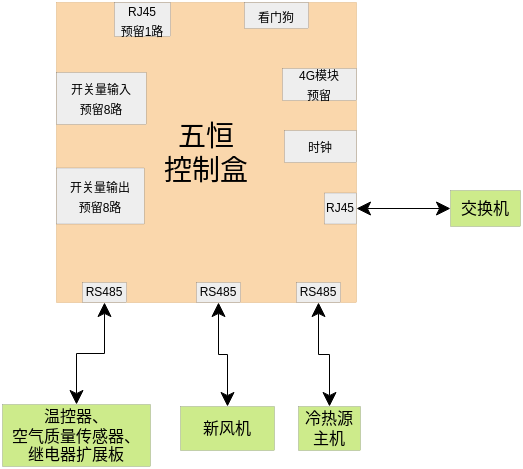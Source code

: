 <mxfile version="16.2.1" type="github">
  <diagram id="iMQK6x20kkaIyivmuXbJ" name="第 1 页">
    <mxGraphModel dx="687" dy="371" grid="1" gridSize="1" guides="1" tooltips="1" connect="1" arrows="1" fold="1" page="1" pageScale="1" pageWidth="827" pageHeight="1169" math="0" shadow="0">
      <root>
        <mxCell id="0" />
        <mxCell id="1" parent="0" />
        <mxCell id="7jzLRePLUvwEAjksfmV3-1" value="&lt;div style=&quot;font-size: 8px&quot;&gt;&lt;font style=&quot;font-size: 14px&quot;&gt;五恒&lt;/font&gt;&lt;/div&gt;&lt;div style=&quot;font-size: 8px&quot;&gt;&lt;font style=&quot;font-size: 14px&quot;&gt;控制盒&lt;/font&gt;&lt;/div&gt;" style="whiteSpace=wrap;html=1;aspect=fixed;strokeWidth=0.1;fontSize=8;fillColor=#fad7ac;strokeColor=#b46504;" parent="1" vertex="1">
          <mxGeometry x="350" y="330" width="150" height="150" as="geometry" />
        </mxCell>
        <mxCell id="cq_kMFZ_uq-HYSkm1NEV-5" value="&lt;font style=&quot;font-size: 6px;&quot;&gt;RS485&lt;/font&gt;" style="rounded=0;whiteSpace=wrap;html=1;strokeWidth=0.1;fontSize=6;fillColor=#eeeeee;strokeColor=#36393d;" vertex="1" parent="1">
          <mxGeometry x="363" y="470" width="22" height="10" as="geometry" />
        </mxCell>
        <mxCell id="cq_kMFZ_uq-HYSkm1NEV-6" value="&lt;font style=&quot;font-size: 6px;&quot;&gt;RS485&lt;/font&gt;" style="rounded=0;whiteSpace=wrap;html=1;strokeWidth=0.1;fontSize=6;fillColor=#eeeeee;strokeColor=#36393d;" vertex="1" parent="1">
          <mxGeometry x="420" y="470" width="22" height="10" as="geometry" />
        </mxCell>
        <mxCell id="cq_kMFZ_uq-HYSkm1NEV-7" value="&lt;font style=&quot;font-size: 6px;&quot;&gt;RS485&lt;/font&gt;" style="rounded=0;whiteSpace=wrap;html=1;strokeWidth=0.1;fontSize=6;fillColor=#eeeeee;strokeColor=#36393d;" vertex="1" parent="1">
          <mxGeometry x="470" y="470" width="22" height="10" as="geometry" />
        </mxCell>
        <mxCell id="7jzLRePLUvwEAjksfmV3-7" value="&lt;div style=&quot;font-size: 8px&quot;&gt;&lt;font style=&quot;font-size: 6px&quot;&gt;开关量输入&lt;/font&gt;&lt;/div&gt;&lt;div style=&quot;font-size: 8px&quot;&gt;&lt;font style=&quot;font-size: 6px&quot;&gt;预留8路&lt;br style=&quot;font-size: 8px&quot;&gt;&lt;/font&gt;&lt;/div&gt;" style="rounded=0;whiteSpace=wrap;html=1;strokeWidth=0.1;fontSize=8;fillColor=#eeeeee;strokeColor=#36393d;" parent="1" vertex="1">
          <mxGeometry x="350" y="365" width="44.85" height="26" as="geometry" />
        </mxCell>
        <mxCell id="7jzLRePLUvwEAjksfmV3-9" value="&lt;div style=&quot;font-size: 8px&quot;&gt;&lt;font style=&quot;font-size: 6px&quot;&gt;开关量输出&lt;/font&gt;&lt;/div&gt;&lt;div style=&quot;font-size: 8px&quot;&gt;&lt;font style=&quot;font-size: 6px&quot;&gt;预留8路&lt;br style=&quot;font-size: 8px&quot;&gt;&lt;/font&gt;&lt;/div&gt;" style="rounded=0;whiteSpace=wrap;html=1;strokeWidth=0.1;fontSize=8;fillColor=#eeeeee;strokeColor=#36393d;" parent="1" vertex="1">
          <mxGeometry x="350" y="412.75" width="43.85" height="28" as="geometry" />
        </mxCell>
        <mxCell id="7jzLRePLUvwEAjksfmV3-17" value="&lt;font style=&quot;font-size: 6px&quot;&gt;时钟&lt;/font&gt;" style="rounded=0;whiteSpace=wrap;html=1;strokeWidth=0.1;fontSize=8;fillColor=#eeeeee;strokeColor=#36393d;" parent="1" vertex="1">
          <mxGeometry x="464" y="394" width="36" height="16" as="geometry" />
        </mxCell>
        <mxCell id="7jzLRePLUvwEAjksfmV3-19" value="&lt;font style=&quot;font-size: 6px&quot;&gt;看门狗&lt;/font&gt;" style="rounded=0;whiteSpace=wrap;html=1;strokeWidth=0.1;fontSize=8;fillColor=#eeeeee;strokeColor=#36393d;" parent="1" vertex="1">
          <mxGeometry x="444" y="330" width="32" height="13" as="geometry" />
        </mxCell>
        <mxCell id="cq_kMFZ_uq-HYSkm1NEV-15" style="edgeStyle=orthogonalEdgeStyle;rounded=0;orthogonalLoop=1;jettySize=auto;html=1;exitX=0;exitY=0.5;exitDx=0;exitDy=0;entryX=1;entryY=0.5;entryDx=0;entryDy=0;fontSize=8;startArrow=classic;strokeWidth=0.5;" edge="1" parent="1" source="7jzLRePLUvwEAjksfmV3-22" target="cq_kMFZ_uq-HYSkm1NEV-8">
          <mxGeometry relative="1" as="geometry" />
        </mxCell>
        <mxCell id="7jzLRePLUvwEAjksfmV3-22" value="交换机" style="rounded=0;whiteSpace=wrap;html=1;strokeWidth=0.1;fontSize=8;fillColor=#cdeb8b;strokeColor=#36393d;" parent="1" vertex="1">
          <mxGeometry x="547" y="424" width="35" height="18" as="geometry" />
        </mxCell>
        <mxCell id="7jzLRePLUvwEAjksfmV3-23" value="&lt;div style=&quot;font-size: 8px&quot;&gt;&lt;font style=&quot;font-size: 6px&quot;&gt;RJ45&lt;/font&gt;&lt;/div&gt;&lt;div style=&quot;font-size: 8px&quot;&gt;&lt;font style=&quot;font-size: 6px&quot;&gt;预留1路&lt;/font&gt;&lt;br style=&quot;font-size: 8px&quot;&gt;&lt;/div&gt;" style="rounded=0;whiteSpace=wrap;html=1;strokeWidth=0.1;fontSize=8;fillColor=#eeeeee;strokeColor=#36393d;" parent="1" vertex="1">
          <mxGeometry x="379" y="330" width="28" height="17" as="geometry" />
        </mxCell>
        <mxCell id="7jzLRePLUvwEAjksfmV3-46" value="&lt;div&gt;&lt;font style=&quot;font-size: 6px&quot;&gt;4G模块&lt;/font&gt;&lt;/div&gt;&lt;div&gt;&lt;font style=&quot;font-size: 6px&quot;&gt;预留&lt;/font&gt;&lt;/div&gt;" style="rounded=0;whiteSpace=wrap;html=1;strokeWidth=0.1;fontSize=8;fillColor=#eeeeee;strokeColor=#36393d;" parent="1" vertex="1">
          <mxGeometry x="463" y="363" width="37" height="16" as="geometry" />
        </mxCell>
        <mxCell id="cq_kMFZ_uq-HYSkm1NEV-13" style="edgeStyle=orthogonalEdgeStyle;rounded=0;orthogonalLoop=1;jettySize=auto;html=1;entryX=0.5;entryY=1;entryDx=0;entryDy=0;fontSize=8;startArrow=classic;strokeWidth=0.5;" edge="1" parent="1" source="cq_kMFZ_uq-HYSkm1NEV-2" target="cq_kMFZ_uq-HYSkm1NEV-5">
          <mxGeometry relative="1" as="geometry" />
        </mxCell>
        <mxCell id="cq_kMFZ_uq-HYSkm1NEV-2" value="&lt;div&gt;温控器、&lt;/div&gt;&lt;div&gt;空气质量传感器、&lt;/div&gt;&lt;div&gt;继电器扩展板&lt;br&gt;&lt;/div&gt;" style="rounded=0;whiteSpace=wrap;html=1;strokeWidth=0.1;fontSize=8;fillColor=#cdeb8b;strokeColor=#36393d;" vertex="1" parent="1">
          <mxGeometry x="323" y="531" width="74" height="31" as="geometry" />
        </mxCell>
        <mxCell id="cq_kMFZ_uq-HYSkm1NEV-22" style="edgeStyle=orthogonalEdgeStyle;rounded=0;orthogonalLoop=1;jettySize=auto;html=1;exitX=0.5;exitY=0;exitDx=0;exitDy=0;entryX=0.5;entryY=1;entryDx=0;entryDy=0;fontSize=8;startArrow=classic;strokeWidth=0.5;" edge="1" parent="1" source="cq_kMFZ_uq-HYSkm1NEV-3" target="cq_kMFZ_uq-HYSkm1NEV-6">
          <mxGeometry relative="1" as="geometry" />
        </mxCell>
        <mxCell id="cq_kMFZ_uq-HYSkm1NEV-3" value="&lt;div style=&quot;font-size: 8px&quot;&gt;新风机&lt;/div&gt;" style="rounded=0;whiteSpace=wrap;html=1;strokeWidth=0.1;fontSize=8;fillColor=#cdeb8b;strokeColor=#36393d;" vertex="1" parent="1">
          <mxGeometry x="412" y="532" width="47" height="22" as="geometry" />
        </mxCell>
        <mxCell id="cq_kMFZ_uq-HYSkm1NEV-14" style="edgeStyle=orthogonalEdgeStyle;rounded=0;orthogonalLoop=1;jettySize=auto;html=1;entryX=0.5;entryY=1;entryDx=0;entryDy=0;fontSize=8;startArrow=classic;strokeWidth=0.5;" edge="1" parent="1" source="cq_kMFZ_uq-HYSkm1NEV-4" target="cq_kMFZ_uq-HYSkm1NEV-7">
          <mxGeometry relative="1" as="geometry" />
        </mxCell>
        <mxCell id="cq_kMFZ_uq-HYSkm1NEV-4" value="冷热源主机" style="rounded=0;whiteSpace=wrap;html=1;strokeWidth=0.1;fontSize=8;fillColor=#cdeb8b;strokeColor=#36393d;" vertex="1" parent="1">
          <mxGeometry x="471" y="532" width="31" height="22" as="geometry" />
        </mxCell>
        <mxCell id="cq_kMFZ_uq-HYSkm1NEV-8" value="&lt;div style=&quot;font-size: 6px;&quot;&gt;&lt;font style=&quot;font-size: 6px;&quot;&gt;RJ45&lt;/font&gt;&lt;/div&gt;" style="rounded=0;whiteSpace=wrap;html=1;strokeWidth=0.1;fontSize=6;fillColor=#eeeeee;strokeColor=#36393d;" vertex="1" parent="1">
          <mxGeometry x="484" y="425.25" width="16" height="15.5" as="geometry" />
        </mxCell>
      </root>
    </mxGraphModel>
  </diagram>
</mxfile>
